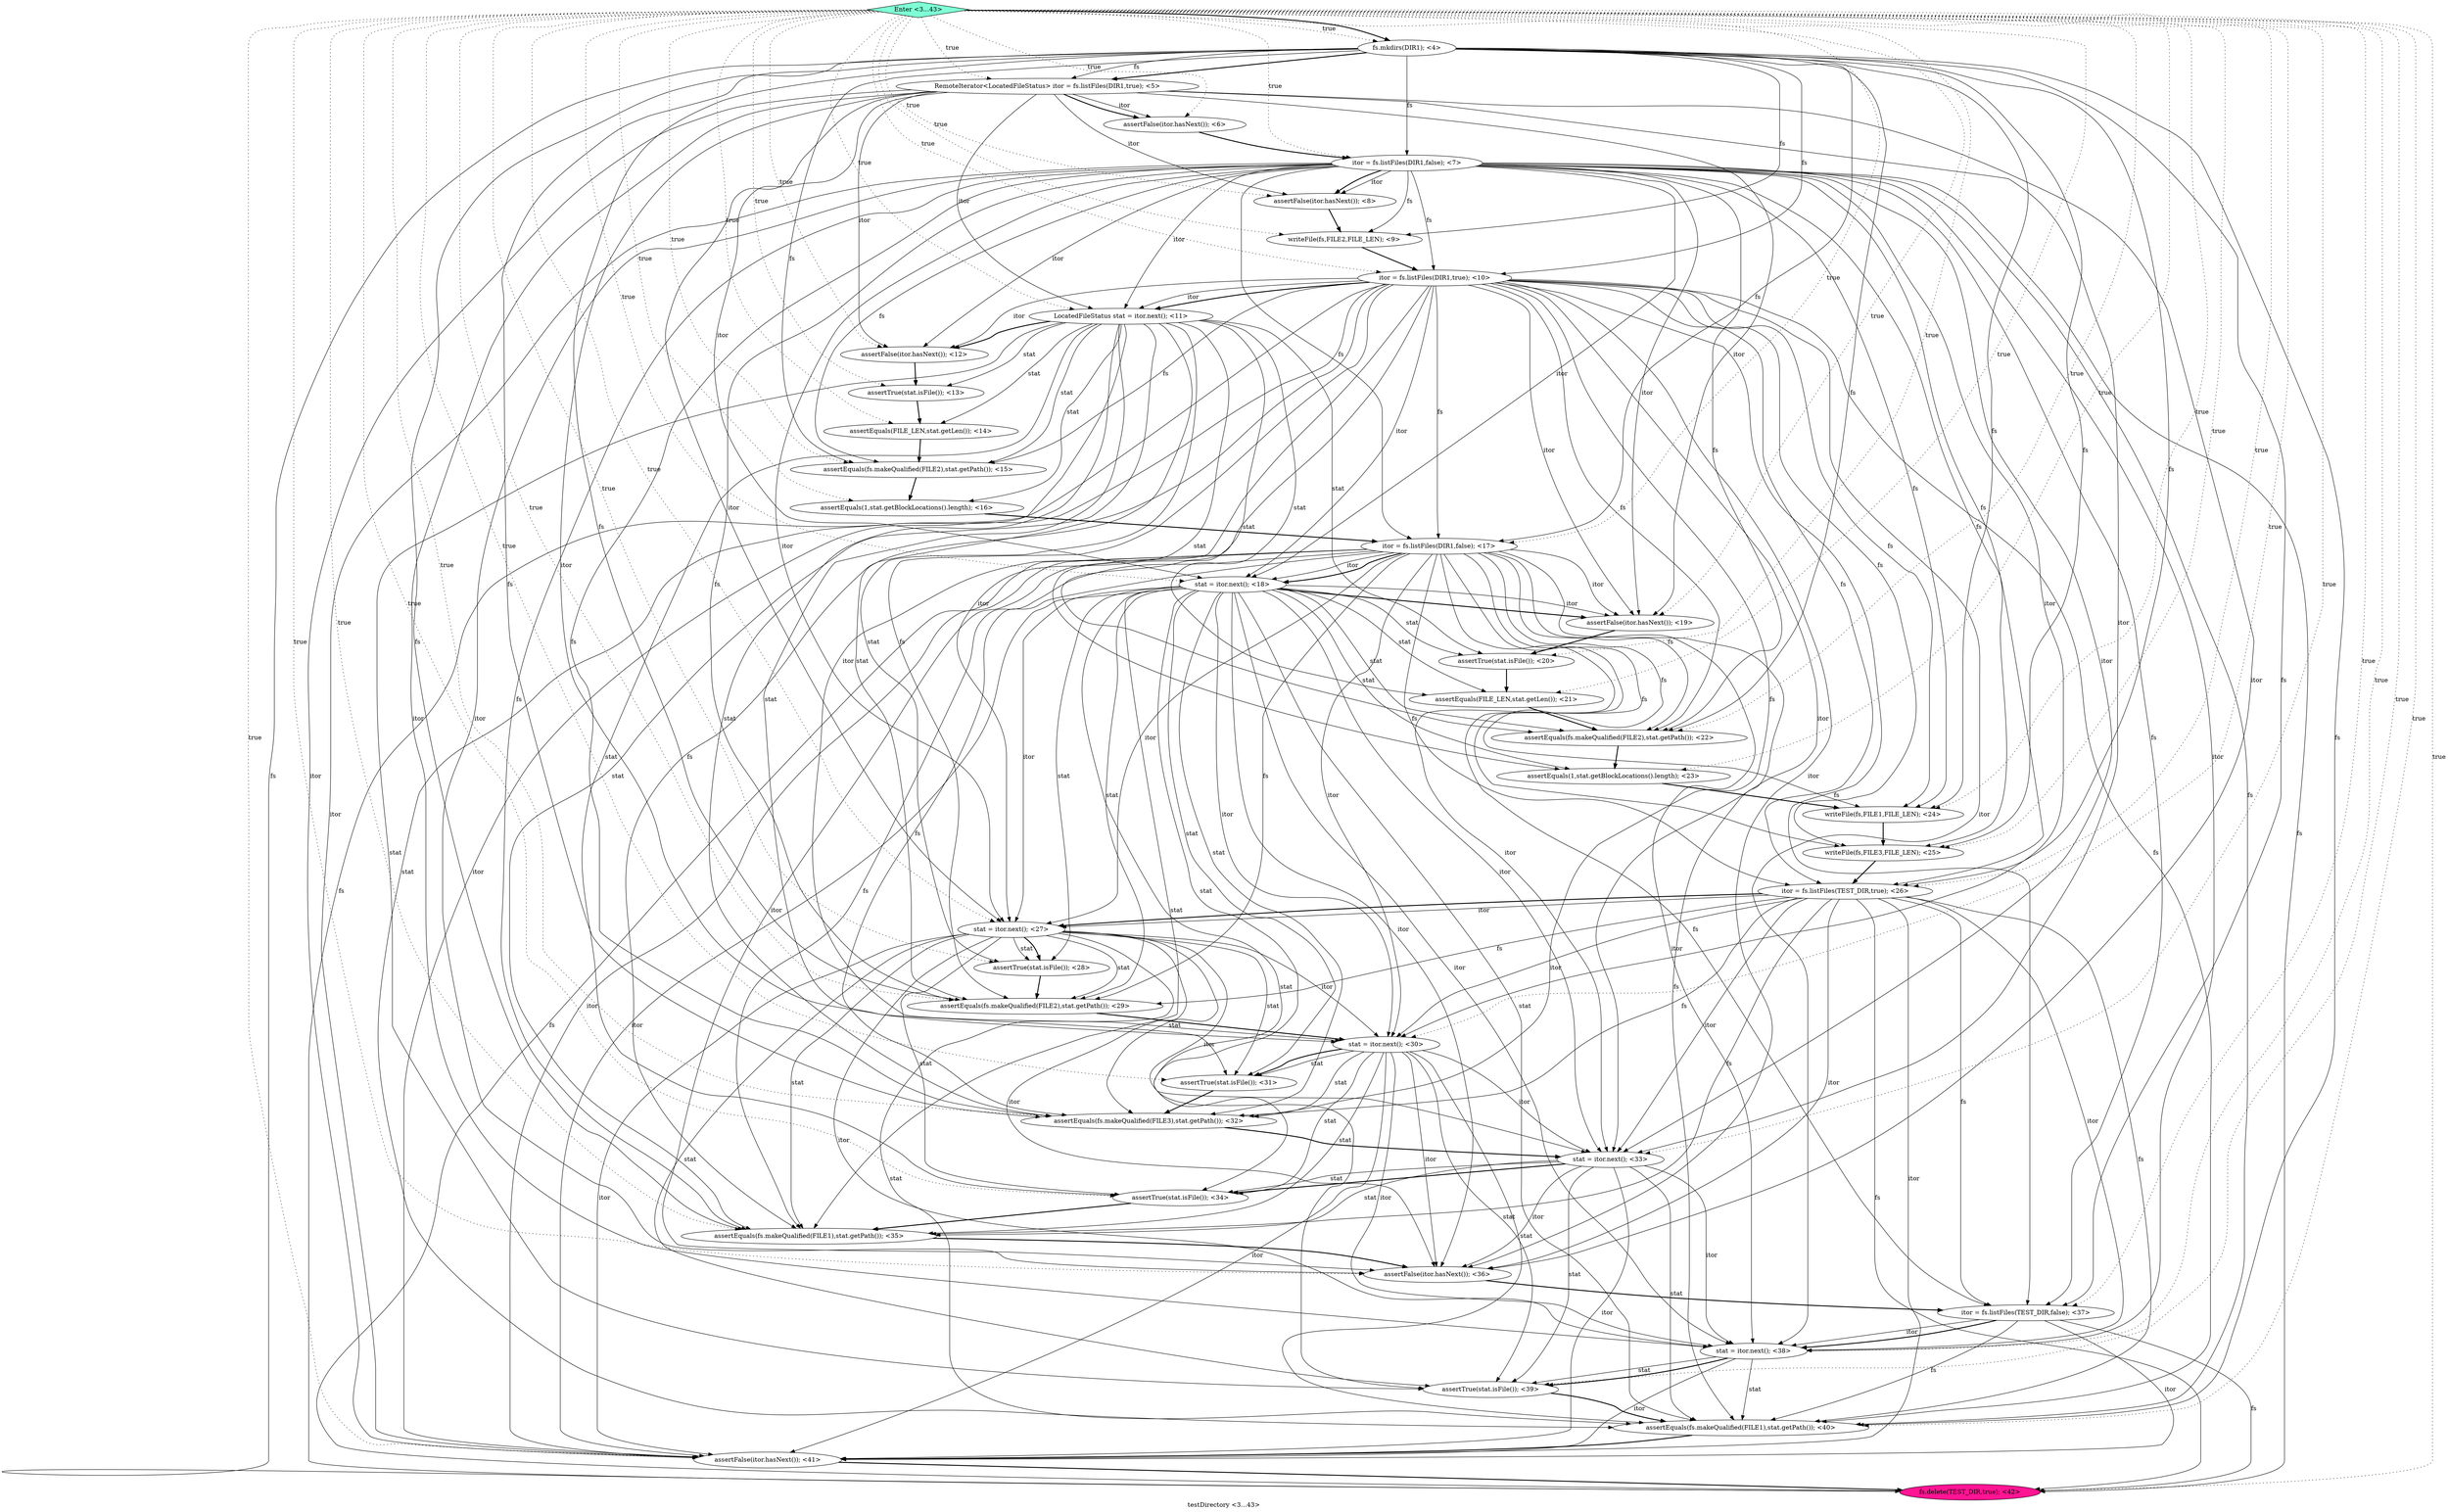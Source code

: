 digraph PDG {
label = "testDirectory <3...43>";
0.0 [style = filled, label = "fs.mkdirs(DIR1); <4>", fillcolor = white, shape = ellipse];
0.3 [style = filled, label = "itor = fs.listFiles(DIR1,false); <7>", fillcolor = white, shape = ellipse];
0.38 [style = filled, label = "fs.delete(TEST_DIR,true); <42>", fillcolor = deeppink, shape = ellipse];
0.27 [style = filled, label = "assertTrue(stat.isFile()); <31>", fillcolor = white, shape = ellipse];
0.7 [style = filled, label = "LocatedFileStatus stat = itor.next(); <11>", fillcolor = white, shape = ellipse];
0.16 [style = filled, label = "assertTrue(stat.isFile()); <20>", fillcolor = white, shape = ellipse];
0.25 [style = filled, label = "assertEquals(fs.makeQualified(FILE2),stat.getPath()); <29>", fillcolor = white, shape = ellipse];
0.1 [style = filled, label = "RemoteIterator<LocatedFileStatus> itor = fs.listFiles(DIR1,true); <5>", fillcolor = white, shape = ellipse];
0.14 [style = filled, label = "stat = itor.next(); <18>", fillcolor = white, shape = ellipse];
0.30 [style = filled, label = "assertTrue(stat.isFile()); <34>", fillcolor = white, shape = ellipse];
0.33 [style = filled, label = "itor = fs.listFiles(TEST_DIR,false); <37>", fillcolor = white, shape = ellipse];
0.22 [style = filled, label = "itor = fs.listFiles(TEST_DIR,true); <26>", fillcolor = white, shape = ellipse];
0.35 [style = filled, label = "assertTrue(stat.isFile()); <39>", fillcolor = white, shape = ellipse];
0.36 [style = filled, label = "assertEquals(fs.makeQualified(FILE1),stat.getPath()); <40>", fillcolor = white, shape = ellipse];
0.15 [style = filled, label = "assertFalse(itor.hasNext()); <19>", fillcolor = white, shape = ellipse];
0.19 [style = filled, label = "assertEquals(1,stat.getBlockLocations().length); <23>", fillcolor = white, shape = ellipse];
0.2 [style = filled, label = "assertFalse(itor.hasNext()); <6>", fillcolor = white, shape = ellipse];
0.6 [style = filled, label = "itor = fs.listFiles(DIR1,true); <10>", fillcolor = white, shape = ellipse];
0.39 [style = filled, label = "Enter <3...43>", fillcolor = aquamarine, shape = diamond];
0.9 [style = filled, label = "assertTrue(stat.isFile()); <13>", fillcolor = white, shape = ellipse];
0.20 [style = filled, label = "writeFile(fs,FILE1,FILE_LEN); <24>", fillcolor = white, shape = ellipse];
0.10 [style = filled, label = "assertEquals(FILE_LEN,stat.getLen()); <14>", fillcolor = white, shape = ellipse];
0.37 [style = filled, label = "assertFalse(itor.hasNext()); <41>", fillcolor = white, shape = ellipse];
0.12 [style = filled, label = "assertEquals(1,stat.getBlockLocations().length); <16>", fillcolor = white, shape = ellipse];
0.28 [style = filled, label = "assertEquals(fs.makeQualified(FILE3),stat.getPath()); <32>", fillcolor = white, shape = ellipse];
0.26 [style = filled, label = "stat = itor.next(); <30>", fillcolor = white, shape = ellipse];
0.21 [style = filled, label = "writeFile(fs,FILE3,FILE_LEN); <25>", fillcolor = white, shape = ellipse];
0.34 [style = filled, label = "stat = itor.next(); <38>", fillcolor = white, shape = ellipse];
0.4 [style = filled, label = "assertFalse(itor.hasNext()); <8>", fillcolor = white, shape = ellipse];
0.32 [style = filled, label = "assertFalse(itor.hasNext()); <36>", fillcolor = white, shape = ellipse];
0.31 [style = filled, label = "assertEquals(fs.makeQualified(FILE1),stat.getPath()); <35>", fillcolor = white, shape = ellipse];
0.18 [style = filled, label = "assertEquals(fs.makeQualified(FILE2),stat.getPath()); <22>", fillcolor = white, shape = ellipse];
0.5 [style = filled, label = "writeFile(fs,FILE2,FILE_LEN); <9>", fillcolor = white, shape = ellipse];
0.24 [style = filled, label = "assertTrue(stat.isFile()); <28>", fillcolor = white, shape = ellipse];
0.8 [style = filled, label = "assertFalse(itor.hasNext()); <12>", fillcolor = white, shape = ellipse];
0.11 [style = filled, label = "assertEquals(fs.makeQualified(FILE2),stat.getPath()); <15>", fillcolor = white, shape = ellipse];
0.13 [style = filled, label = "itor = fs.listFiles(DIR1,false); <17>", fillcolor = white, shape = ellipse];
0.17 [style = filled, label = "assertEquals(FILE_LEN,stat.getLen()); <21>", fillcolor = white, shape = ellipse];
0.23 [style = filled, label = "stat = itor.next(); <27>", fillcolor = white, shape = ellipse];
0.29 [style = filled, label = "stat = itor.next(); <33>", fillcolor = white, shape = ellipse];
0.0 -> 0.1 [style = solid, label="fs"];
0.0 -> 0.1 [style = bold, label=""];
0.0 -> 0.3 [style = solid, label="fs"];
0.0 -> 0.5 [style = solid, label="fs"];
0.0 -> 0.6 [style = solid, label="fs"];
0.0 -> 0.11 [style = solid, label="fs"];
0.0 -> 0.13 [style = solid, label="fs"];
0.0 -> 0.18 [style = solid, label="fs"];
0.0 -> 0.20 [style = solid, label="fs"];
0.0 -> 0.21 [style = solid, label="fs"];
0.0 -> 0.22 [style = solid, label="fs"];
0.0 -> 0.25 [style = solid, label="fs"];
0.0 -> 0.28 [style = solid, label="fs"];
0.0 -> 0.31 [style = solid, label="fs"];
0.0 -> 0.33 [style = solid, label="fs"];
0.0 -> 0.36 [style = solid, label="fs"];
0.0 -> 0.38 [style = solid, label="fs"];
0.1 -> 0.2 [style = solid, label="itor"];
0.1 -> 0.2 [style = bold, label=""];
0.1 -> 0.4 [style = solid, label="itor"];
0.1 -> 0.7 [style = solid, label="itor"];
0.1 -> 0.8 [style = solid, label="itor"];
0.1 -> 0.14 [style = solid, label="itor"];
0.1 -> 0.15 [style = solid, label="itor"];
0.1 -> 0.23 [style = solid, label="itor"];
0.1 -> 0.26 [style = solid, label="itor"];
0.1 -> 0.29 [style = solid, label="itor"];
0.1 -> 0.32 [style = solid, label="itor"];
0.1 -> 0.34 [style = solid, label="itor"];
0.1 -> 0.37 [style = solid, label="itor"];
0.2 -> 0.3 [style = bold, label=""];
0.3 -> 0.4 [style = solid, label="itor"];
0.3 -> 0.4 [style = bold, label=""];
0.3 -> 0.5 [style = solid, label="fs"];
0.3 -> 0.6 [style = solid, label="fs"];
0.3 -> 0.7 [style = solid, label="itor"];
0.3 -> 0.8 [style = solid, label="itor"];
0.3 -> 0.11 [style = solid, label="fs"];
0.3 -> 0.13 [style = solid, label="fs"];
0.3 -> 0.14 [style = solid, label="itor"];
0.3 -> 0.15 [style = solid, label="itor"];
0.3 -> 0.18 [style = solid, label="fs"];
0.3 -> 0.20 [style = solid, label="fs"];
0.3 -> 0.21 [style = solid, label="fs"];
0.3 -> 0.22 [style = solid, label="fs"];
0.3 -> 0.23 [style = solid, label="itor"];
0.3 -> 0.25 [style = solid, label="fs"];
0.3 -> 0.26 [style = solid, label="itor"];
0.3 -> 0.28 [style = solid, label="fs"];
0.3 -> 0.29 [style = solid, label="itor"];
0.3 -> 0.31 [style = solid, label="fs"];
0.3 -> 0.32 [style = solid, label="itor"];
0.3 -> 0.33 [style = solid, label="fs"];
0.3 -> 0.34 [style = solid, label="itor"];
0.3 -> 0.36 [style = solid, label="fs"];
0.3 -> 0.37 [style = solid, label="itor"];
0.3 -> 0.38 [style = solid, label="fs"];
0.4 -> 0.5 [style = bold, label=""];
0.5 -> 0.6 [style = bold, label=""];
0.6 -> 0.7 [style = solid, label="itor"];
0.6 -> 0.7 [style = bold, label=""];
0.6 -> 0.8 [style = solid, label="itor"];
0.6 -> 0.11 [style = solid, label="fs"];
0.6 -> 0.13 [style = solid, label="fs"];
0.6 -> 0.14 [style = solid, label="itor"];
0.6 -> 0.15 [style = solid, label="itor"];
0.6 -> 0.18 [style = solid, label="fs"];
0.6 -> 0.20 [style = solid, label="fs"];
0.6 -> 0.21 [style = solid, label="fs"];
0.6 -> 0.22 [style = solid, label="fs"];
0.6 -> 0.23 [style = solid, label="itor"];
0.6 -> 0.25 [style = solid, label="fs"];
0.6 -> 0.26 [style = solid, label="itor"];
0.6 -> 0.28 [style = solid, label="fs"];
0.6 -> 0.29 [style = solid, label="itor"];
0.6 -> 0.31 [style = solid, label="fs"];
0.6 -> 0.32 [style = solid, label="itor"];
0.6 -> 0.33 [style = solid, label="fs"];
0.6 -> 0.34 [style = solid, label="itor"];
0.6 -> 0.36 [style = solid, label="fs"];
0.6 -> 0.37 [style = solid, label="itor"];
0.6 -> 0.38 [style = solid, label="fs"];
0.7 -> 0.8 [style = bold, label=""];
0.7 -> 0.9 [style = solid, label="stat"];
0.7 -> 0.10 [style = solid, label="stat"];
0.7 -> 0.11 [style = solid, label="stat"];
0.7 -> 0.12 [style = solid, label="stat"];
0.7 -> 0.16 [style = solid, label="stat"];
0.7 -> 0.17 [style = solid, label="stat"];
0.7 -> 0.18 [style = solid, label="stat"];
0.7 -> 0.19 [style = solid, label="stat"];
0.7 -> 0.24 [style = solid, label="stat"];
0.7 -> 0.25 [style = solid, label="stat"];
0.7 -> 0.27 [style = solid, label="stat"];
0.7 -> 0.28 [style = solid, label="stat"];
0.7 -> 0.30 [style = solid, label="stat"];
0.7 -> 0.31 [style = solid, label="stat"];
0.7 -> 0.35 [style = solid, label="stat"];
0.7 -> 0.36 [style = solid, label="stat"];
0.8 -> 0.9 [style = bold, label=""];
0.9 -> 0.10 [style = bold, label=""];
0.10 -> 0.11 [style = bold, label=""];
0.11 -> 0.12 [style = bold, label=""];
0.12 -> 0.13 [style = bold, label=""];
0.13 -> 0.14 [style = solid, label="itor"];
0.13 -> 0.14 [style = bold, label=""];
0.13 -> 0.15 [style = solid, label="itor"];
0.13 -> 0.18 [style = solid, label="fs"];
0.13 -> 0.20 [style = solid, label="fs"];
0.13 -> 0.21 [style = solid, label="fs"];
0.13 -> 0.22 [style = solid, label="fs"];
0.13 -> 0.23 [style = solid, label="itor"];
0.13 -> 0.25 [style = solid, label="fs"];
0.13 -> 0.26 [style = solid, label="itor"];
0.13 -> 0.28 [style = solid, label="fs"];
0.13 -> 0.29 [style = solid, label="itor"];
0.13 -> 0.31 [style = solid, label="fs"];
0.13 -> 0.32 [style = solid, label="itor"];
0.13 -> 0.33 [style = solid, label="fs"];
0.13 -> 0.34 [style = solid, label="itor"];
0.13 -> 0.36 [style = solid, label="fs"];
0.13 -> 0.37 [style = solid, label="itor"];
0.13 -> 0.38 [style = solid, label="fs"];
0.14 -> 0.15 [style = solid, label="itor"];
0.14 -> 0.15 [style = bold, label=""];
0.14 -> 0.16 [style = solid, label="stat"];
0.14 -> 0.17 [style = solid, label="stat"];
0.14 -> 0.18 [style = solid, label="stat"];
0.14 -> 0.19 [style = solid, label="stat"];
0.14 -> 0.23 [style = solid, label="itor"];
0.14 -> 0.24 [style = solid, label="stat"];
0.14 -> 0.25 [style = solid, label="stat"];
0.14 -> 0.26 [style = solid, label="itor"];
0.14 -> 0.27 [style = solid, label="stat"];
0.14 -> 0.28 [style = solid, label="stat"];
0.14 -> 0.29 [style = solid, label="itor"];
0.14 -> 0.30 [style = solid, label="stat"];
0.14 -> 0.31 [style = solid, label="stat"];
0.14 -> 0.32 [style = solid, label="itor"];
0.14 -> 0.34 [style = solid, label="itor"];
0.14 -> 0.35 [style = solid, label="stat"];
0.14 -> 0.36 [style = solid, label="stat"];
0.14 -> 0.37 [style = solid, label="itor"];
0.15 -> 0.16 [style = bold, label=""];
0.16 -> 0.17 [style = bold, label=""];
0.17 -> 0.18 [style = bold, label=""];
0.18 -> 0.19 [style = bold, label=""];
0.19 -> 0.20 [style = bold, label=""];
0.20 -> 0.21 [style = bold, label=""];
0.21 -> 0.22 [style = bold, label=""];
0.22 -> 0.23 [style = solid, label="itor"];
0.22 -> 0.23 [style = bold, label=""];
0.22 -> 0.25 [style = solid, label="fs"];
0.22 -> 0.26 [style = solid, label="itor"];
0.22 -> 0.28 [style = solid, label="fs"];
0.22 -> 0.29 [style = solid, label="itor"];
0.22 -> 0.31 [style = solid, label="fs"];
0.22 -> 0.32 [style = solid, label="itor"];
0.22 -> 0.33 [style = solid, label="fs"];
0.22 -> 0.34 [style = solid, label="itor"];
0.22 -> 0.36 [style = solid, label="fs"];
0.22 -> 0.37 [style = solid, label="itor"];
0.22 -> 0.38 [style = solid, label="fs"];
0.23 -> 0.24 [style = solid, label="stat"];
0.23 -> 0.24 [style = bold, label=""];
0.23 -> 0.25 [style = solid, label="stat"];
0.23 -> 0.26 [style = solid, label="itor"];
0.23 -> 0.27 [style = solid, label="stat"];
0.23 -> 0.28 [style = solid, label="stat"];
0.23 -> 0.29 [style = solid, label="itor"];
0.23 -> 0.30 [style = solid, label="stat"];
0.23 -> 0.31 [style = solid, label="stat"];
0.23 -> 0.32 [style = solid, label="itor"];
0.23 -> 0.34 [style = solid, label="itor"];
0.23 -> 0.35 [style = solid, label="stat"];
0.23 -> 0.36 [style = solid, label="stat"];
0.23 -> 0.37 [style = solid, label="itor"];
0.24 -> 0.25 [style = bold, label=""];
0.25 -> 0.26 [style = bold, label=""];
0.26 -> 0.27 [style = solid, label="stat"];
0.26 -> 0.27 [style = bold, label=""];
0.26 -> 0.28 [style = solid, label="stat"];
0.26 -> 0.29 [style = solid, label="itor"];
0.26 -> 0.30 [style = solid, label="stat"];
0.26 -> 0.31 [style = solid, label="stat"];
0.26 -> 0.32 [style = solid, label="itor"];
0.26 -> 0.34 [style = solid, label="itor"];
0.26 -> 0.35 [style = solid, label="stat"];
0.26 -> 0.36 [style = solid, label="stat"];
0.26 -> 0.37 [style = solid, label="itor"];
0.27 -> 0.28 [style = bold, label=""];
0.28 -> 0.29 [style = bold, label=""];
0.29 -> 0.30 [style = solid, label="stat"];
0.29 -> 0.30 [style = bold, label=""];
0.29 -> 0.31 [style = solid, label="stat"];
0.29 -> 0.32 [style = solid, label="itor"];
0.29 -> 0.34 [style = solid, label="itor"];
0.29 -> 0.35 [style = solid, label="stat"];
0.29 -> 0.36 [style = solid, label="stat"];
0.29 -> 0.37 [style = solid, label="itor"];
0.30 -> 0.31 [style = bold, label=""];
0.31 -> 0.32 [style = bold, label=""];
0.32 -> 0.33 [style = bold, label=""];
0.33 -> 0.34 [style = solid, label="itor"];
0.33 -> 0.34 [style = bold, label=""];
0.33 -> 0.36 [style = solid, label="fs"];
0.33 -> 0.37 [style = solid, label="itor"];
0.33 -> 0.38 [style = solid, label="fs"];
0.34 -> 0.35 [style = solid, label="stat"];
0.34 -> 0.35 [style = bold, label=""];
0.34 -> 0.36 [style = solid, label="stat"];
0.34 -> 0.37 [style = solid, label="itor"];
0.35 -> 0.36 [style = bold, label=""];
0.36 -> 0.37 [style = bold, label=""];
0.37 -> 0.38 [style = bold, label=""];
0.39 -> 0.0 [style = dotted, label="true"];
0.39 -> 0.0 [style = bold, label=""];
0.39 -> 0.1 [style = dotted, label="true"];
0.39 -> 0.2 [style = dotted, label="true"];
0.39 -> 0.3 [style = dotted, label="true"];
0.39 -> 0.4 [style = dotted, label="true"];
0.39 -> 0.5 [style = dotted, label="true"];
0.39 -> 0.6 [style = dotted, label="true"];
0.39 -> 0.7 [style = dotted, label="true"];
0.39 -> 0.8 [style = dotted, label="true"];
0.39 -> 0.9 [style = dotted, label="true"];
0.39 -> 0.10 [style = dotted, label="true"];
0.39 -> 0.11 [style = dotted, label="true"];
0.39 -> 0.12 [style = dotted, label="true"];
0.39 -> 0.13 [style = dotted, label="true"];
0.39 -> 0.14 [style = dotted, label="true"];
0.39 -> 0.15 [style = dotted, label="true"];
0.39 -> 0.16 [style = dotted, label="true"];
0.39 -> 0.17 [style = dotted, label="true"];
0.39 -> 0.18 [style = dotted, label="true"];
0.39 -> 0.19 [style = dotted, label="true"];
0.39 -> 0.20 [style = dotted, label="true"];
0.39 -> 0.21 [style = dotted, label="true"];
0.39 -> 0.22 [style = dotted, label="true"];
0.39 -> 0.23 [style = dotted, label="true"];
0.39 -> 0.24 [style = dotted, label="true"];
0.39 -> 0.25 [style = dotted, label="true"];
0.39 -> 0.26 [style = dotted, label="true"];
0.39 -> 0.27 [style = dotted, label="true"];
0.39 -> 0.28 [style = dotted, label="true"];
0.39 -> 0.29 [style = dotted, label="true"];
0.39 -> 0.30 [style = dotted, label="true"];
0.39 -> 0.31 [style = dotted, label="true"];
0.39 -> 0.32 [style = dotted, label="true"];
0.39 -> 0.33 [style = dotted, label="true"];
0.39 -> 0.34 [style = dotted, label="true"];
0.39 -> 0.35 [style = dotted, label="true"];
0.39 -> 0.36 [style = dotted, label="true"];
0.39 -> 0.37 [style = dotted, label="true"];
0.39 -> 0.38 [style = dotted, label="true"];
}
